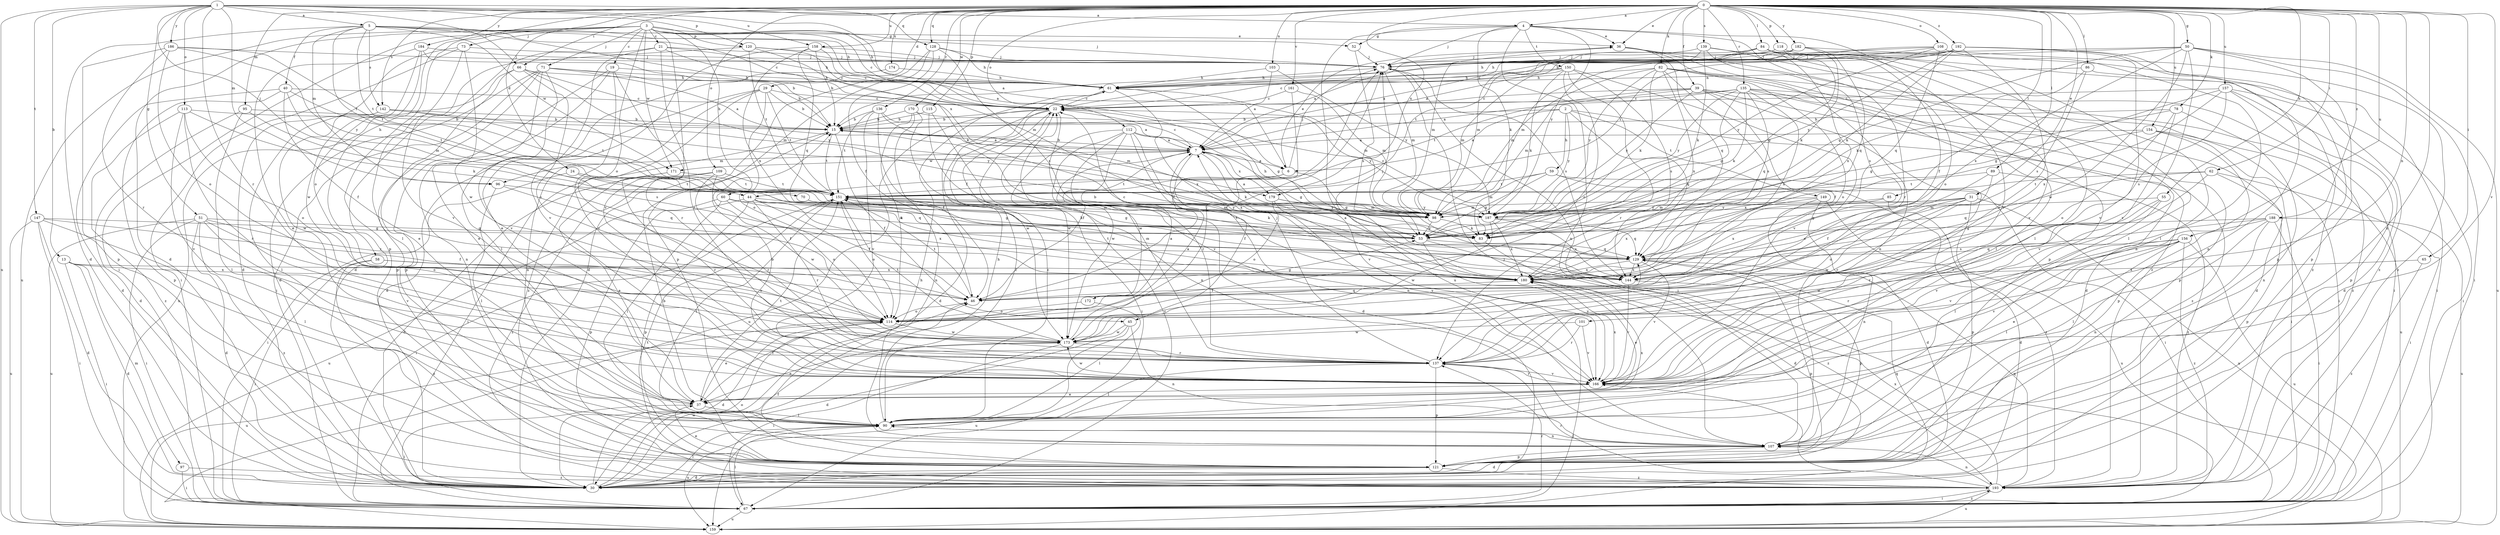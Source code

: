 strict digraph  {
0;
1;
2;
3;
4;
5;
6;
7;
13;
15;
19;
21;
22;
24;
29;
30;
31;
36;
37;
39;
40;
44;
45;
46;
50;
51;
52;
53;
55;
58;
59;
60;
61;
62;
65;
66;
67;
70;
71;
73;
76;
78;
82;
83;
84;
85;
86;
89;
90;
95;
96;
97;
98;
101;
103;
107;
108;
109;
112;
113;
114;
115;
118;
120;
121;
128;
129;
135;
136;
137;
139;
142;
144;
147;
149;
150;
151;
154;
156;
157;
158;
159;
161;
166;
170;
171;
172;
173;
174;
179;
180;
182;
184;
186;
187;
188;
192;
193;
0 -> 4  [label=a];
0 -> 24  [label=d];
0 -> 29  [label=d];
0 -> 31  [label=e];
0 -> 36  [label=e];
0 -> 39  [label=f];
0 -> 50  [label=g];
0 -> 55  [label=h];
0 -> 58  [label=h];
0 -> 62  [label=i];
0 -> 65  [label=i];
0 -> 66  [label=i];
0 -> 78  [label=k];
0 -> 82  [label=k];
0 -> 84  [label=l];
0 -> 85  [label=l];
0 -> 86  [label=l];
0 -> 89  [label=l];
0 -> 95  [label=m];
0 -> 101  [label=n];
0 -> 103  [label=n];
0 -> 107  [label=n];
0 -> 108  [label=o];
0 -> 109  [label=o];
0 -> 112  [label=o];
0 -> 115  [label=p];
0 -> 118  [label=p];
0 -> 128  [label=q];
0 -> 135  [label=r];
0 -> 136  [label=r];
0 -> 139  [label=s];
0 -> 142  [label=s];
0 -> 154  [label=u];
0 -> 156  [label=u];
0 -> 157  [label=u];
0 -> 158  [label=u];
0 -> 161  [label=v];
0 -> 166  [label=v];
0 -> 170  [label=w];
0 -> 174  [label=x];
0 -> 179  [label=x];
0 -> 182  [label=y];
0 -> 184  [label=y];
0 -> 188  [label=z];
0 -> 192  [label=z];
1 -> 4  [label=a];
1 -> 5  [label=a];
1 -> 6  [label=a];
1 -> 13  [label=b];
1 -> 51  [label=g];
1 -> 66  [label=i];
1 -> 70  [label=j];
1 -> 96  [label=m];
1 -> 113  [label=o];
1 -> 120  [label=p];
1 -> 128  [label=q];
1 -> 137  [label=r];
1 -> 147  [label=t];
1 -> 158  [label=u];
1 -> 159  [label=u];
1 -> 186  [label=y];
2 -> 6  [label=a];
2 -> 15  [label=b];
2 -> 59  [label=h];
2 -> 129  [label=q];
2 -> 149  [label=t];
2 -> 187  [label=y];
2 -> 193  [label=z];
3 -> 19  [label=c];
3 -> 21  [label=c];
3 -> 22  [label=c];
3 -> 30  [label=d];
3 -> 52  [label=g];
3 -> 60  [label=h];
3 -> 61  [label=h];
3 -> 67  [label=i];
3 -> 71  [label=j];
3 -> 73  [label=j];
3 -> 76  [label=j];
3 -> 114  [label=o];
3 -> 120  [label=p];
3 -> 121  [label=p];
3 -> 159  [label=u];
3 -> 166  [label=v];
3 -> 171  [label=w];
4 -> 36  [label=e];
4 -> 52  [label=g];
4 -> 76  [label=j];
4 -> 83  [label=k];
4 -> 107  [label=n];
4 -> 137  [label=r];
4 -> 150  [label=t];
4 -> 159  [label=u];
4 -> 166  [label=v];
4 -> 187  [label=y];
5 -> 6  [label=a];
5 -> 22  [label=c];
5 -> 30  [label=d];
5 -> 36  [label=e];
5 -> 40  [label=f];
5 -> 44  [label=f];
5 -> 61  [label=h];
5 -> 96  [label=m];
5 -> 142  [label=s];
5 -> 151  [label=t];
5 -> 171  [label=w];
5 -> 179  [label=x];
6 -> 36  [label=e];
6 -> 44  [label=f];
6 -> 53  [label=g];
6 -> 76  [label=j];
6 -> 151  [label=t];
7 -> 6  [label=a];
7 -> 15  [label=b];
7 -> 22  [label=c];
7 -> 45  [label=f];
7 -> 53  [label=g];
7 -> 83  [label=k];
7 -> 96  [label=m];
7 -> 171  [label=w];
7 -> 172  [label=w];
7 -> 179  [label=x];
13 -> 30  [label=d];
13 -> 67  [label=i];
13 -> 97  [label=m];
13 -> 144  [label=s];
13 -> 180  [label=x];
15 -> 7  [label=a];
15 -> 45  [label=f];
15 -> 67  [label=i];
15 -> 151  [label=t];
19 -> 61  [label=h];
19 -> 107  [label=n];
19 -> 121  [label=p];
19 -> 137  [label=r];
19 -> 166  [label=v];
21 -> 30  [label=d];
21 -> 61  [label=h];
21 -> 76  [label=j];
21 -> 83  [label=k];
21 -> 137  [label=r];
21 -> 166  [label=v];
22 -> 15  [label=b];
22 -> 30  [label=d];
22 -> 53  [label=g];
22 -> 90  [label=l];
22 -> 159  [label=u];
22 -> 166  [label=v];
22 -> 173  [label=w];
24 -> 67  [label=i];
24 -> 129  [label=q];
24 -> 151  [label=t];
29 -> 15  [label=b];
29 -> 22  [label=c];
29 -> 30  [label=d];
29 -> 107  [label=n];
29 -> 114  [label=o];
29 -> 151  [label=t];
29 -> 193  [label=z];
30 -> 46  [label=f];
30 -> 90  [label=l];
30 -> 114  [label=o];
30 -> 129  [label=q];
30 -> 173  [label=w];
31 -> 53  [label=g];
31 -> 98  [label=m];
31 -> 114  [label=o];
31 -> 121  [label=p];
31 -> 144  [label=s];
31 -> 159  [label=u];
31 -> 173  [label=w];
31 -> 187  [label=y];
36 -> 76  [label=j];
36 -> 98  [label=m];
36 -> 107  [label=n];
36 -> 121  [label=p];
36 -> 129  [label=q];
36 -> 193  [label=z];
37 -> 46  [label=f];
37 -> 67  [label=i];
37 -> 90  [label=l];
37 -> 151  [label=t];
39 -> 22  [label=c];
39 -> 30  [label=d];
39 -> 46  [label=f];
39 -> 67  [label=i];
39 -> 98  [label=m];
39 -> 151  [label=t];
39 -> 166  [label=v];
39 -> 187  [label=y];
40 -> 22  [label=c];
40 -> 30  [label=d];
40 -> 46  [label=f];
40 -> 98  [label=m];
40 -> 121  [label=p];
40 -> 151  [label=t];
44 -> 46  [label=f];
44 -> 53  [label=g];
44 -> 121  [label=p];
44 -> 137  [label=r];
44 -> 159  [label=u];
44 -> 180  [label=x];
44 -> 187  [label=y];
45 -> 30  [label=d];
45 -> 107  [label=n];
45 -> 159  [label=u];
45 -> 173  [label=w];
46 -> 53  [label=g];
46 -> 114  [label=o];
46 -> 151  [label=t];
50 -> 53  [label=g];
50 -> 61  [label=h];
50 -> 67  [label=i];
50 -> 76  [label=j];
50 -> 121  [label=p];
50 -> 159  [label=u];
50 -> 166  [label=v];
50 -> 173  [label=w];
50 -> 180  [label=x];
51 -> 30  [label=d];
51 -> 53  [label=g];
51 -> 67  [label=i];
51 -> 114  [label=o];
51 -> 159  [label=u];
51 -> 166  [label=v];
51 -> 180  [label=x];
51 -> 193  [label=z];
52 -> 76  [label=j];
52 -> 144  [label=s];
53 -> 129  [label=q];
53 -> 151  [label=t];
53 -> 166  [label=v];
53 -> 193  [label=z];
55 -> 90  [label=l];
55 -> 98  [label=m];
55 -> 137  [label=r];
55 -> 166  [label=v];
58 -> 67  [label=i];
58 -> 114  [label=o];
58 -> 180  [label=x];
58 -> 193  [label=z];
59 -> 53  [label=g];
59 -> 67  [label=i];
59 -> 98  [label=m];
59 -> 151  [label=t];
59 -> 193  [label=z];
60 -> 83  [label=k];
60 -> 90  [label=l];
60 -> 114  [label=o];
60 -> 121  [label=p];
60 -> 187  [label=y];
61 -> 22  [label=c];
61 -> 98  [label=m];
61 -> 180  [label=x];
62 -> 67  [label=i];
62 -> 121  [label=p];
62 -> 129  [label=q];
62 -> 137  [label=r];
62 -> 151  [label=t];
65 -> 180  [label=x];
65 -> 193  [label=z];
66 -> 37  [label=e];
66 -> 61  [label=h];
66 -> 98  [label=m];
66 -> 114  [label=o];
66 -> 159  [label=u];
66 -> 187  [label=y];
67 -> 22  [label=c];
67 -> 90  [label=l];
67 -> 137  [label=r];
67 -> 159  [label=u];
67 -> 166  [label=v];
67 -> 193  [label=z];
70 -> 83  [label=k];
70 -> 98  [label=m];
71 -> 7  [label=a];
71 -> 15  [label=b];
71 -> 30  [label=d];
71 -> 37  [label=e];
71 -> 61  [label=h];
71 -> 67  [label=i];
71 -> 121  [label=p];
71 -> 166  [label=v];
73 -> 30  [label=d];
73 -> 67  [label=i];
73 -> 76  [label=j];
73 -> 90  [label=l];
73 -> 173  [label=w];
76 -> 61  [label=h];
76 -> 67  [label=i];
76 -> 98  [label=m];
76 -> 144  [label=s];
78 -> 15  [label=b];
78 -> 53  [label=g];
78 -> 107  [label=n];
78 -> 114  [label=o];
78 -> 166  [label=v];
82 -> 61  [label=h];
82 -> 67  [label=i];
82 -> 83  [label=k];
82 -> 90  [label=l];
82 -> 98  [label=m];
82 -> 114  [label=o];
82 -> 144  [label=s];
82 -> 180  [label=x];
82 -> 187  [label=y];
83 -> 30  [label=d];
84 -> 46  [label=f];
84 -> 61  [label=h];
84 -> 76  [label=j];
84 -> 90  [label=l];
84 -> 98  [label=m];
84 -> 180  [label=x];
84 -> 193  [label=z];
85 -> 30  [label=d];
85 -> 180  [label=x];
85 -> 187  [label=y];
86 -> 61  [label=h];
86 -> 67  [label=i];
86 -> 83  [label=k];
86 -> 144  [label=s];
89 -> 46  [label=f];
89 -> 137  [label=r];
89 -> 151  [label=t];
89 -> 193  [label=z];
90 -> 22  [label=c];
90 -> 61  [label=h];
90 -> 107  [label=n];
90 -> 159  [label=u];
90 -> 180  [label=x];
95 -> 15  [label=b];
95 -> 30  [label=d];
95 -> 90  [label=l];
95 -> 144  [label=s];
96 -> 46  [label=f];
96 -> 90  [label=l];
96 -> 129  [label=q];
97 -> 67  [label=i];
97 -> 193  [label=z];
98 -> 7  [label=a];
98 -> 53  [label=g];
98 -> 83  [label=k];
101 -> 137  [label=r];
101 -> 166  [label=v];
101 -> 173  [label=w];
103 -> 7  [label=a];
103 -> 61  [label=h];
103 -> 187  [label=y];
107 -> 30  [label=d];
107 -> 76  [label=j];
107 -> 90  [label=l];
107 -> 121  [label=p];
108 -> 76  [label=j];
108 -> 90  [label=l];
108 -> 98  [label=m];
108 -> 129  [label=q];
108 -> 151  [label=t];
108 -> 187  [label=y];
108 -> 193  [label=z];
109 -> 30  [label=d];
109 -> 137  [label=r];
109 -> 151  [label=t];
109 -> 173  [label=w];
109 -> 193  [label=z];
112 -> 7  [label=a];
112 -> 30  [label=d];
112 -> 46  [label=f];
112 -> 107  [label=n];
112 -> 137  [label=r];
112 -> 166  [label=v];
112 -> 173  [label=w];
112 -> 180  [label=x];
113 -> 15  [label=b];
113 -> 83  [label=k];
113 -> 114  [label=o];
113 -> 137  [label=r];
113 -> 166  [label=v];
113 -> 193  [label=z];
114 -> 7  [label=a];
114 -> 30  [label=d];
114 -> 37  [label=e];
114 -> 129  [label=q];
114 -> 159  [label=u];
114 -> 173  [label=w];
115 -> 15  [label=b];
115 -> 67  [label=i];
115 -> 107  [label=n];
118 -> 15  [label=b];
118 -> 53  [label=g];
118 -> 76  [label=j];
118 -> 90  [label=l];
118 -> 107  [label=n];
120 -> 22  [label=c];
120 -> 76  [label=j];
120 -> 98  [label=m];
120 -> 151  [label=t];
120 -> 166  [label=v];
121 -> 15  [label=b];
121 -> 30  [label=d];
121 -> 37  [label=e];
121 -> 61  [label=h];
121 -> 193  [label=z];
128 -> 30  [label=d];
128 -> 46  [label=f];
128 -> 61  [label=h];
128 -> 76  [label=j];
128 -> 121  [label=p];
128 -> 144  [label=s];
129 -> 15  [label=b];
129 -> 61  [label=h];
129 -> 121  [label=p];
129 -> 144  [label=s];
129 -> 166  [label=v];
129 -> 180  [label=x];
135 -> 7  [label=a];
135 -> 22  [label=c];
135 -> 30  [label=d];
135 -> 53  [label=g];
135 -> 83  [label=k];
135 -> 121  [label=p];
135 -> 129  [label=q];
135 -> 180  [label=x];
135 -> 187  [label=y];
135 -> 193  [label=z];
136 -> 7  [label=a];
136 -> 15  [label=b];
136 -> 46  [label=f];
136 -> 98  [label=m];
136 -> 151  [label=t];
136 -> 166  [label=v];
137 -> 22  [label=c];
137 -> 76  [label=j];
137 -> 90  [label=l];
137 -> 121  [label=p];
137 -> 166  [label=v];
139 -> 7  [label=a];
139 -> 76  [label=j];
139 -> 83  [label=k];
139 -> 114  [label=o];
139 -> 144  [label=s];
139 -> 166  [label=v];
142 -> 15  [label=b];
142 -> 90  [label=l];
142 -> 151  [label=t];
142 -> 173  [label=w];
142 -> 187  [label=y];
144 -> 121  [label=p];
144 -> 166  [label=v];
147 -> 30  [label=d];
147 -> 46  [label=f];
147 -> 53  [label=g];
147 -> 67  [label=i];
147 -> 90  [label=l];
147 -> 159  [label=u];
149 -> 30  [label=d];
149 -> 98  [label=m];
149 -> 107  [label=n];
149 -> 159  [label=u];
149 -> 180  [label=x];
150 -> 22  [label=c];
150 -> 61  [label=h];
150 -> 83  [label=k];
150 -> 98  [label=m];
150 -> 114  [label=o];
150 -> 137  [label=r];
150 -> 144  [label=s];
150 -> 166  [label=v];
151 -> 53  [label=g];
151 -> 67  [label=i];
151 -> 83  [label=k];
151 -> 90  [label=l];
151 -> 98  [label=m];
151 -> 114  [label=o];
151 -> 144  [label=s];
154 -> 7  [label=a];
154 -> 67  [label=i];
154 -> 121  [label=p];
154 -> 159  [label=u];
154 -> 180  [label=x];
156 -> 37  [label=e];
156 -> 90  [label=l];
156 -> 129  [label=q];
156 -> 137  [label=r];
156 -> 159  [label=u];
156 -> 166  [label=v];
156 -> 173  [label=w];
156 -> 193  [label=z];
157 -> 22  [label=c];
157 -> 30  [label=d];
157 -> 53  [label=g];
157 -> 67  [label=i];
157 -> 121  [label=p];
157 -> 144  [label=s];
157 -> 180  [label=x];
158 -> 15  [label=b];
158 -> 22  [label=c];
158 -> 37  [label=e];
158 -> 76  [label=j];
158 -> 129  [label=q];
158 -> 180  [label=x];
161 -> 22  [label=c];
161 -> 46  [label=f];
161 -> 98  [label=m];
166 -> 15  [label=b];
166 -> 37  [label=e];
166 -> 137  [label=r];
166 -> 173  [label=w];
166 -> 180  [label=x];
170 -> 15  [label=b];
170 -> 107  [label=n];
170 -> 114  [label=o];
170 -> 173  [label=w];
170 -> 187  [label=y];
171 -> 37  [label=e];
171 -> 137  [label=r];
171 -> 151  [label=t];
172 -> 90  [label=l];
172 -> 114  [label=o];
173 -> 7  [label=a];
173 -> 37  [label=e];
173 -> 67  [label=i];
173 -> 76  [label=j];
173 -> 137  [label=r];
173 -> 151  [label=t];
174 -> 61  [label=h];
174 -> 90  [label=l];
179 -> 98  [label=m];
179 -> 114  [label=o];
179 -> 166  [label=v];
179 -> 187  [label=y];
180 -> 7  [label=a];
180 -> 22  [label=c];
180 -> 37  [label=e];
180 -> 46  [label=f];
180 -> 76  [label=j];
180 -> 151  [label=t];
182 -> 7  [label=a];
182 -> 61  [label=h];
182 -> 76  [label=j];
182 -> 83  [label=k];
182 -> 129  [label=q];
182 -> 193  [label=z];
184 -> 15  [label=b];
184 -> 37  [label=e];
184 -> 76  [label=j];
184 -> 114  [label=o];
184 -> 173  [label=w];
186 -> 76  [label=j];
186 -> 114  [label=o];
186 -> 121  [label=p];
186 -> 137  [label=r];
186 -> 151  [label=t];
186 -> 187  [label=y];
187 -> 22  [label=c];
187 -> 129  [label=q];
187 -> 144  [label=s];
187 -> 173  [label=w];
187 -> 180  [label=x];
188 -> 53  [label=g];
188 -> 67  [label=i];
188 -> 90  [label=l];
188 -> 107  [label=n];
188 -> 144  [label=s];
188 -> 159  [label=u];
188 -> 166  [label=v];
192 -> 7  [label=a];
192 -> 22  [label=c];
192 -> 76  [label=j];
192 -> 83  [label=k];
192 -> 107  [label=n];
192 -> 121  [label=p];
192 -> 137  [label=r];
192 -> 151  [label=t];
192 -> 166  [label=v];
192 -> 187  [label=y];
193 -> 67  [label=i];
193 -> 107  [label=n];
193 -> 129  [label=q];
193 -> 137  [label=r];
193 -> 151  [label=t];
193 -> 159  [label=u];
193 -> 180  [label=x];
}
